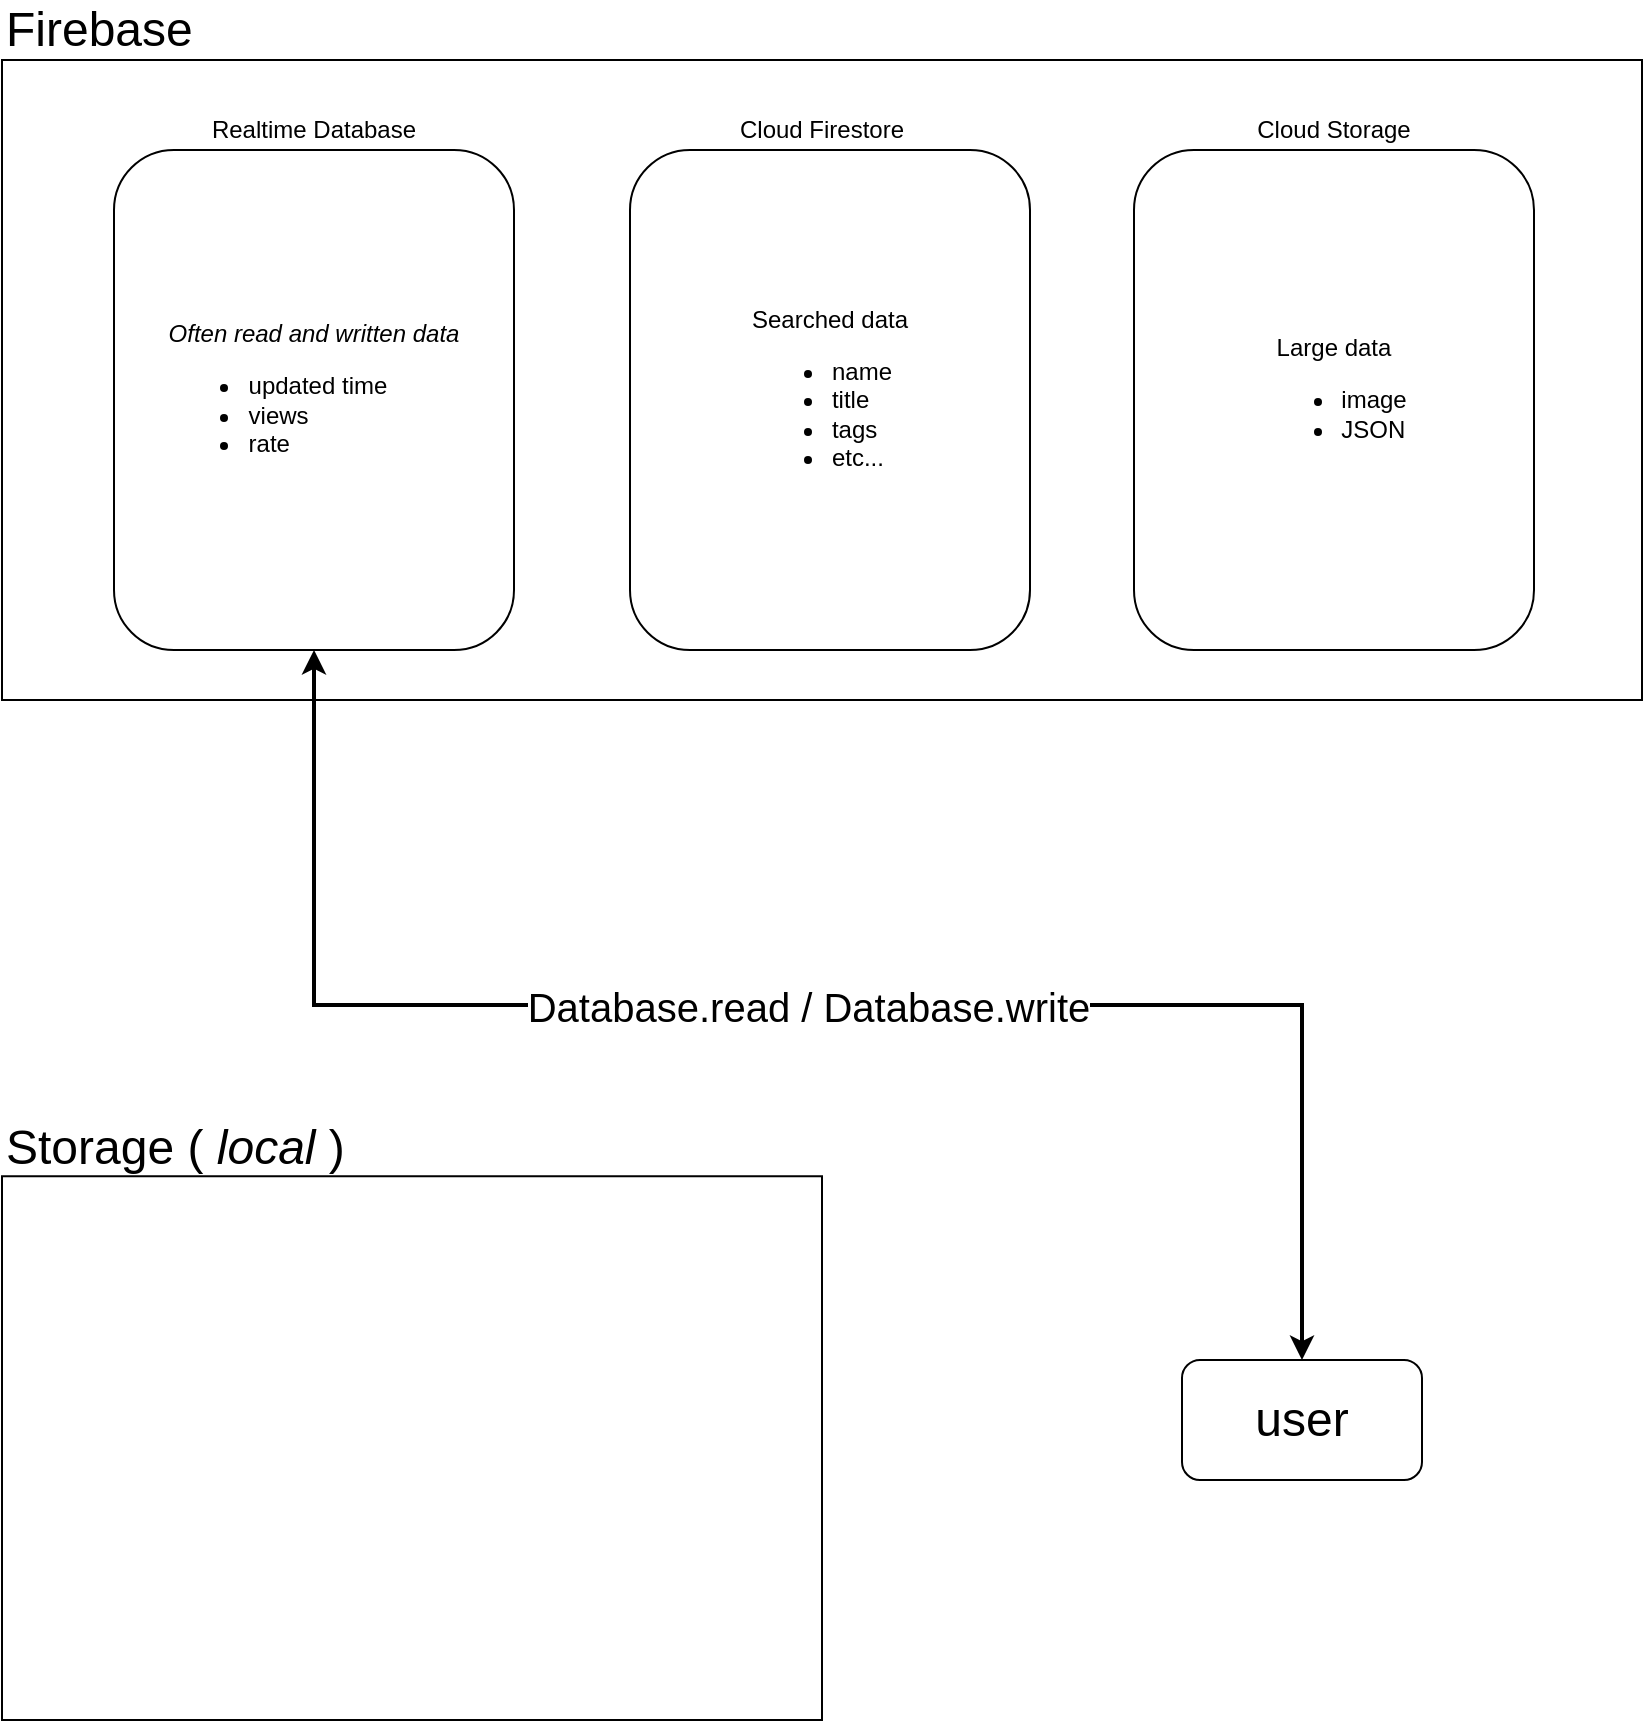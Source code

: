 <mxfile version="13.1.3">
    <diagram id="6hGFLwfOUW9BJ-s0fimq" name="Page-1">
        <mxGraphModel dx="1053" dy="639" grid="1" gridSize="10" guides="1" tooltips="1" connect="1" arrows="1" fold="1" page="1" pageScale="1" pageWidth="827" pageHeight="1169" math="0" shadow="0">
            <root>
                <mxCell id="0"/>
                <mxCell id="1" parent="0"/>
                <mxCell id="38" value="" style="group" parent="1" vertex="1" connectable="0">
                    <mxGeometry width="820" height="350" as="geometry"/>
                </mxCell>
                <mxCell id="20" value="" style="rounded=0;whiteSpace=wrap;html=1;" parent="38" vertex="1">
                    <mxGeometry y="30" width="820" height="320" as="geometry"/>
                </mxCell>
                <mxCell id="26" value="&lt;font style=&quot;font-size: 24px&quot;&gt;Firebase&lt;/font&gt;" style="text;html=1;strokeColor=none;fillColor=none;align=left;verticalAlign=middle;whiteSpace=wrap;rounded=0;" parent="38" vertex="1">
                    <mxGeometry width="820" height="30" as="geometry"/>
                </mxCell>
                <mxCell id="14" value="" style="group;fontStyle=0" parent="38" vertex="1" connectable="0">
                    <mxGeometry x="56" y="55" width="200" height="270" as="geometry"/>
                </mxCell>
                <mxCell id="15" value="&lt;div&gt;&lt;i&gt;Often read and written data&lt;/i&gt;&lt;/div&gt;&lt;ul&gt;&lt;li style=&quot;text-align: left&quot;&gt;&lt;span&gt;updated time&lt;/span&gt;&lt;/li&gt;&lt;li style=&quot;text-align: left&quot;&gt;&lt;span&gt;views&lt;/span&gt;&lt;/li&gt;&lt;li style=&quot;text-align: left&quot;&gt;rate&lt;/li&gt;&lt;/ul&gt;" style="rounded=1;whiteSpace=wrap;html=1;align=center;" parent="14" vertex="1">
                    <mxGeometry y="20" width="200" height="250" as="geometry"/>
                </mxCell>
                <mxCell id="16" value="Realtime Database" style="text;html=1;strokeColor=none;fillColor=none;align=center;verticalAlign=middle;whiteSpace=wrap;rounded=0;" parent="14" vertex="1">
                    <mxGeometry width="200" height="20" as="geometry"/>
                </mxCell>
                <mxCell id="32" value="" style="group" parent="38" vertex="1" connectable="0">
                    <mxGeometry x="566" y="55" width="200" height="270" as="geometry"/>
                </mxCell>
                <mxCell id="19" value="Cloud Storage" style="text;html=1;strokeColor=none;fillColor=none;align=center;verticalAlign=middle;whiteSpace=wrap;rounded=0;" parent="32" vertex="1">
                    <mxGeometry width="200" height="20" as="geometry"/>
                </mxCell>
                <mxCell id="18" value="&lt;div&gt;Large data&lt;/div&gt;&lt;div style=&quot;text-align: left&quot;&gt;&lt;ul&gt;&lt;li&gt;image&lt;/li&gt;&lt;li&gt;JSON&lt;/li&gt;&lt;/ul&gt;&lt;/div&gt;" style="rounded=1;whiteSpace=wrap;html=1;align=center;" parent="32" vertex="1">
                    <mxGeometry y="20" width="200" height="250" as="geometry"/>
                </mxCell>
                <mxCell id="10" value="&lt;div&gt;Searched data&lt;/div&gt;&lt;ul&gt;&lt;li style=&quot;text-align: left&quot;&gt;name&lt;/li&gt;&lt;li style=&quot;text-align: left&quot;&gt;title&lt;/li&gt;&lt;li style=&quot;text-align: left&quot;&gt;tags&lt;/li&gt;&lt;li style=&quot;text-align: left&quot;&gt;etc...&lt;/li&gt;&lt;/ul&gt;" style="rounded=1;whiteSpace=wrap;html=1;align=center;" parent="38" vertex="1">
                    <mxGeometry x="314" y="75" width="200" height="250" as="geometry"/>
                </mxCell>
                <mxCell id="31" value="" style="group" parent="38" vertex="1" connectable="0">
                    <mxGeometry x="310" y="55" width="200" height="270" as="geometry"/>
                </mxCell>
                <mxCell id="11" value="Cloud Firestore" style="text;html=1;strokeColor=none;fillColor=none;align=center;verticalAlign=middle;whiteSpace=wrap;rounded=0;" parent="31" vertex="1">
                    <mxGeometry width="200" height="20" as="geometry"/>
                </mxCell>
                <mxCell id="33" value="" style="group" parent="1" vertex="1" connectable="0">
                    <mxGeometry y="560" width="410" height="300" as="geometry"/>
                </mxCell>
                <mxCell id="34" value="" style="rounded=0;whiteSpace=wrap;html=1;" parent="33" vertex="1">
                    <mxGeometry y="28.125" width="410.0" height="271.875" as="geometry"/>
                </mxCell>
                <mxCell id="35" value="&lt;font style=&quot;font-size: 24px&quot;&gt;Storage (&lt;i&gt; local &lt;/i&gt;)&lt;/font&gt;" style="text;html=1;strokeColor=none;fillColor=none;align=left;verticalAlign=middle;whiteSpace=wrap;rounded=0;" parent="33" vertex="1">
                    <mxGeometry width="410.0" height="28.125" as="geometry"/>
                </mxCell>
                <mxCell id="39" value="&lt;font style=&quot;font-size: 24px&quot;&gt;user&lt;/font&gt;" style="rounded=1;whiteSpace=wrap;html=1;" vertex="1" parent="1">
                    <mxGeometry x="590" y="680" width="120" height="60" as="geometry"/>
                </mxCell>
                <mxCell id="40" value="&lt;font style=&quot;font-size: 20px&quot;&gt;Database.read / Database.write&lt;/font&gt;" style="edgeStyle=orthogonalEdgeStyle;rounded=0;orthogonalLoop=1;jettySize=auto;html=1;exitX=0.5;exitY=1;exitDx=0;exitDy=0;entryX=0.5;entryY=0;entryDx=0;entryDy=0;strokeWidth=2;startArrow=classic;startFill=1;" edge="1" parent="1" source="15" target="39">
                    <mxGeometry relative="1" as="geometry"/>
                </mxCell>
            </root>
        </mxGraphModel>
    </diagram>
</mxfile>